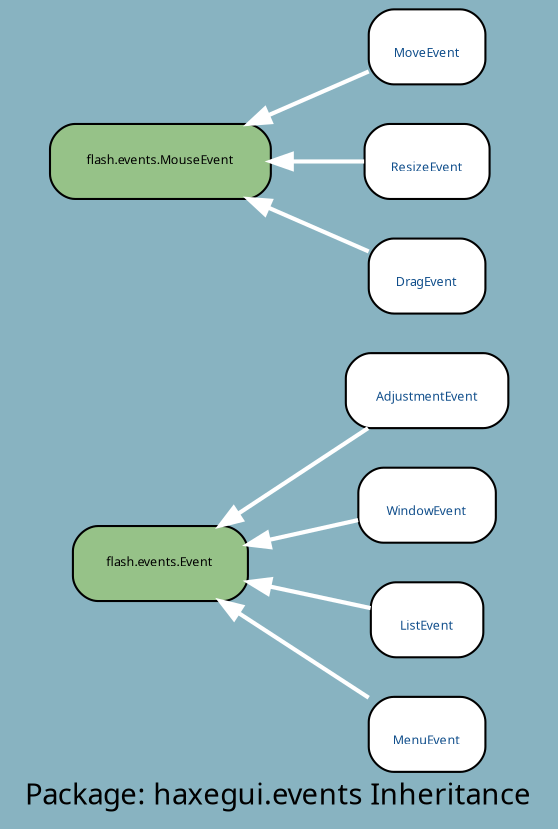digraph uml {
	graph [label="Package: haxegui.events Inheritance", ratio=compress, rankdir=RL, smoothing=avg_dist, overlap=compress, packMode="graph", labelloc=c, fontname="DejaVu Sans Condenesed", fontsize=14, bgcolor="#88B3C1", fontcolor=black];
	node [label="\N", style="rounded,filled", fillcolor="#96c288", fontcolor="#104E8B", fontname="FFF Harmony", fontsize=6, shape=record, color=black];
	edge [fontname=Sans, fontsize=8, minlen="1.2", color=black, fontcolor=black];
	graph [lp="135,12",
		bb="0,0,270,385"];
	"haxegui.events.AdjustmentEvent" [label="{\nAdjustmentEvent}", fillcolor=white, URL="../types/haxegui/events/AdjustmentEvent.html", tooltip="\nAdjustmentEvent", portPos=w, pos="207,205", rects="168,187,247,223", width="1.08", height="0.50"];
	"flash.events.Event" [fontcolor=black, pos="77,124", rects="35,106,119,142", width="1.17", height="0.50"];
	"haxegui.events.WindowEvent" [label="{\nWindowEvent}", fillcolor=white, URL="../types/haxegui/events/WindowEvent.html", tooltip="\nWindowEvent", portPos=w, pos="207,151", rects="174,133,240,169", width="0.92", height="0.50"];
	"haxegui.events.MoveEvent" [label="{\nMoveEvent}", fillcolor=white, URL="../types/haxegui/events/MoveEvent.html", tooltip="\nMoveEvent", portPos=w, pos="207,367", rects="179,349,236,385", width="0.78", height="0.50"];
	"flash.events.MouseEvent" [fontcolor=black, pos="77,313", rects="24,295,131,331", width="1.47", height="0.50"];
	"haxegui.events.ListEvent" [label="{\nListEvent}", fillcolor=white, URL="../types/haxegui/events/ListEvent.html", tooltip="\nListEvent", portPos=w, pos="207,97", rects="180,79,234,115", width="0.75", height="0.50"];
	"haxegui.events.MenuEvent" [label="{\nMenuEvent}", fillcolor=white, URL="../types/haxegui/events/MenuEvent.html", tooltip="\nMenuEvent", portPos=w, pos="207,43", rects="179,25,236,61", width="0.78", height="0.50"];
	"haxegui.events.ResizeEvent" [label="{\nResizeEvent}", fillcolor=white, URL="../types/haxegui/events/ResizeEvent.html", tooltip="\nResizeEvent", portPos=w, pos="207,313", rects="177,295,238,331", width="0.83", height="0.50"];
	"haxegui.events.DragEvent" [label="{\nDragEvent}", fillcolor=white, URL="../types/haxegui/events/DragEvent.html", tooltip="\nDragEvent", portPos=w, pos="207,259", rects="179,241,235,277", width="0.78", height="0.50"];
	"haxegui.events.AdjustmentEvent" -> "flash.events.Event" [color=white, style=bold, arrowhead=normal, arrowsize="1.0", pos="e,106,142 178,187 159,176 134,161 114,148"];
	"haxegui.events.WindowEvent" -> "flash.events.Event" [color=white, style=bold, arrowhead=normal, arrowsize="1.0", pos="e,119,133 174,144 160,142 144,138 129,135"];
	"haxegui.events.MoveEvent" -> "flash.events.MouseEvent" [color=white, style=bold, arrowhead=normal, arrowsize="1.0", pos="e,121,331 179,355 165,349 147,342 131,335"];
	"haxegui.events.ListEvent" -> "flash.events.Event" [color=white, style=bold, arrowhead=normal, arrowsize="1.0", pos="e,119,115 180,103 165,106 146,110 129,113"];
	"haxegui.events.MenuEvent" -> "flash.events.Event" [color=white, style=bold, arrowhead=normal, arrowsize="1.0", pos="e,106,106 179,61 161,72 135,88 115,101"];
	"haxegui.events.ResizeEvent" -> "flash.events.MouseEvent" [color=white, style=bold, arrowhead=normal, arrowsize="1.0", pos="e,131,313 177,313 166,313 154,313 141,313"];
	"haxegui.events.DragEvent" -> "flash.events.MouseEvent" [color=white, style=bold, arrowhead=normal, arrowsize="1.0", pos="e,121,295 179,271 165,277 147,284 131,291"];
}
